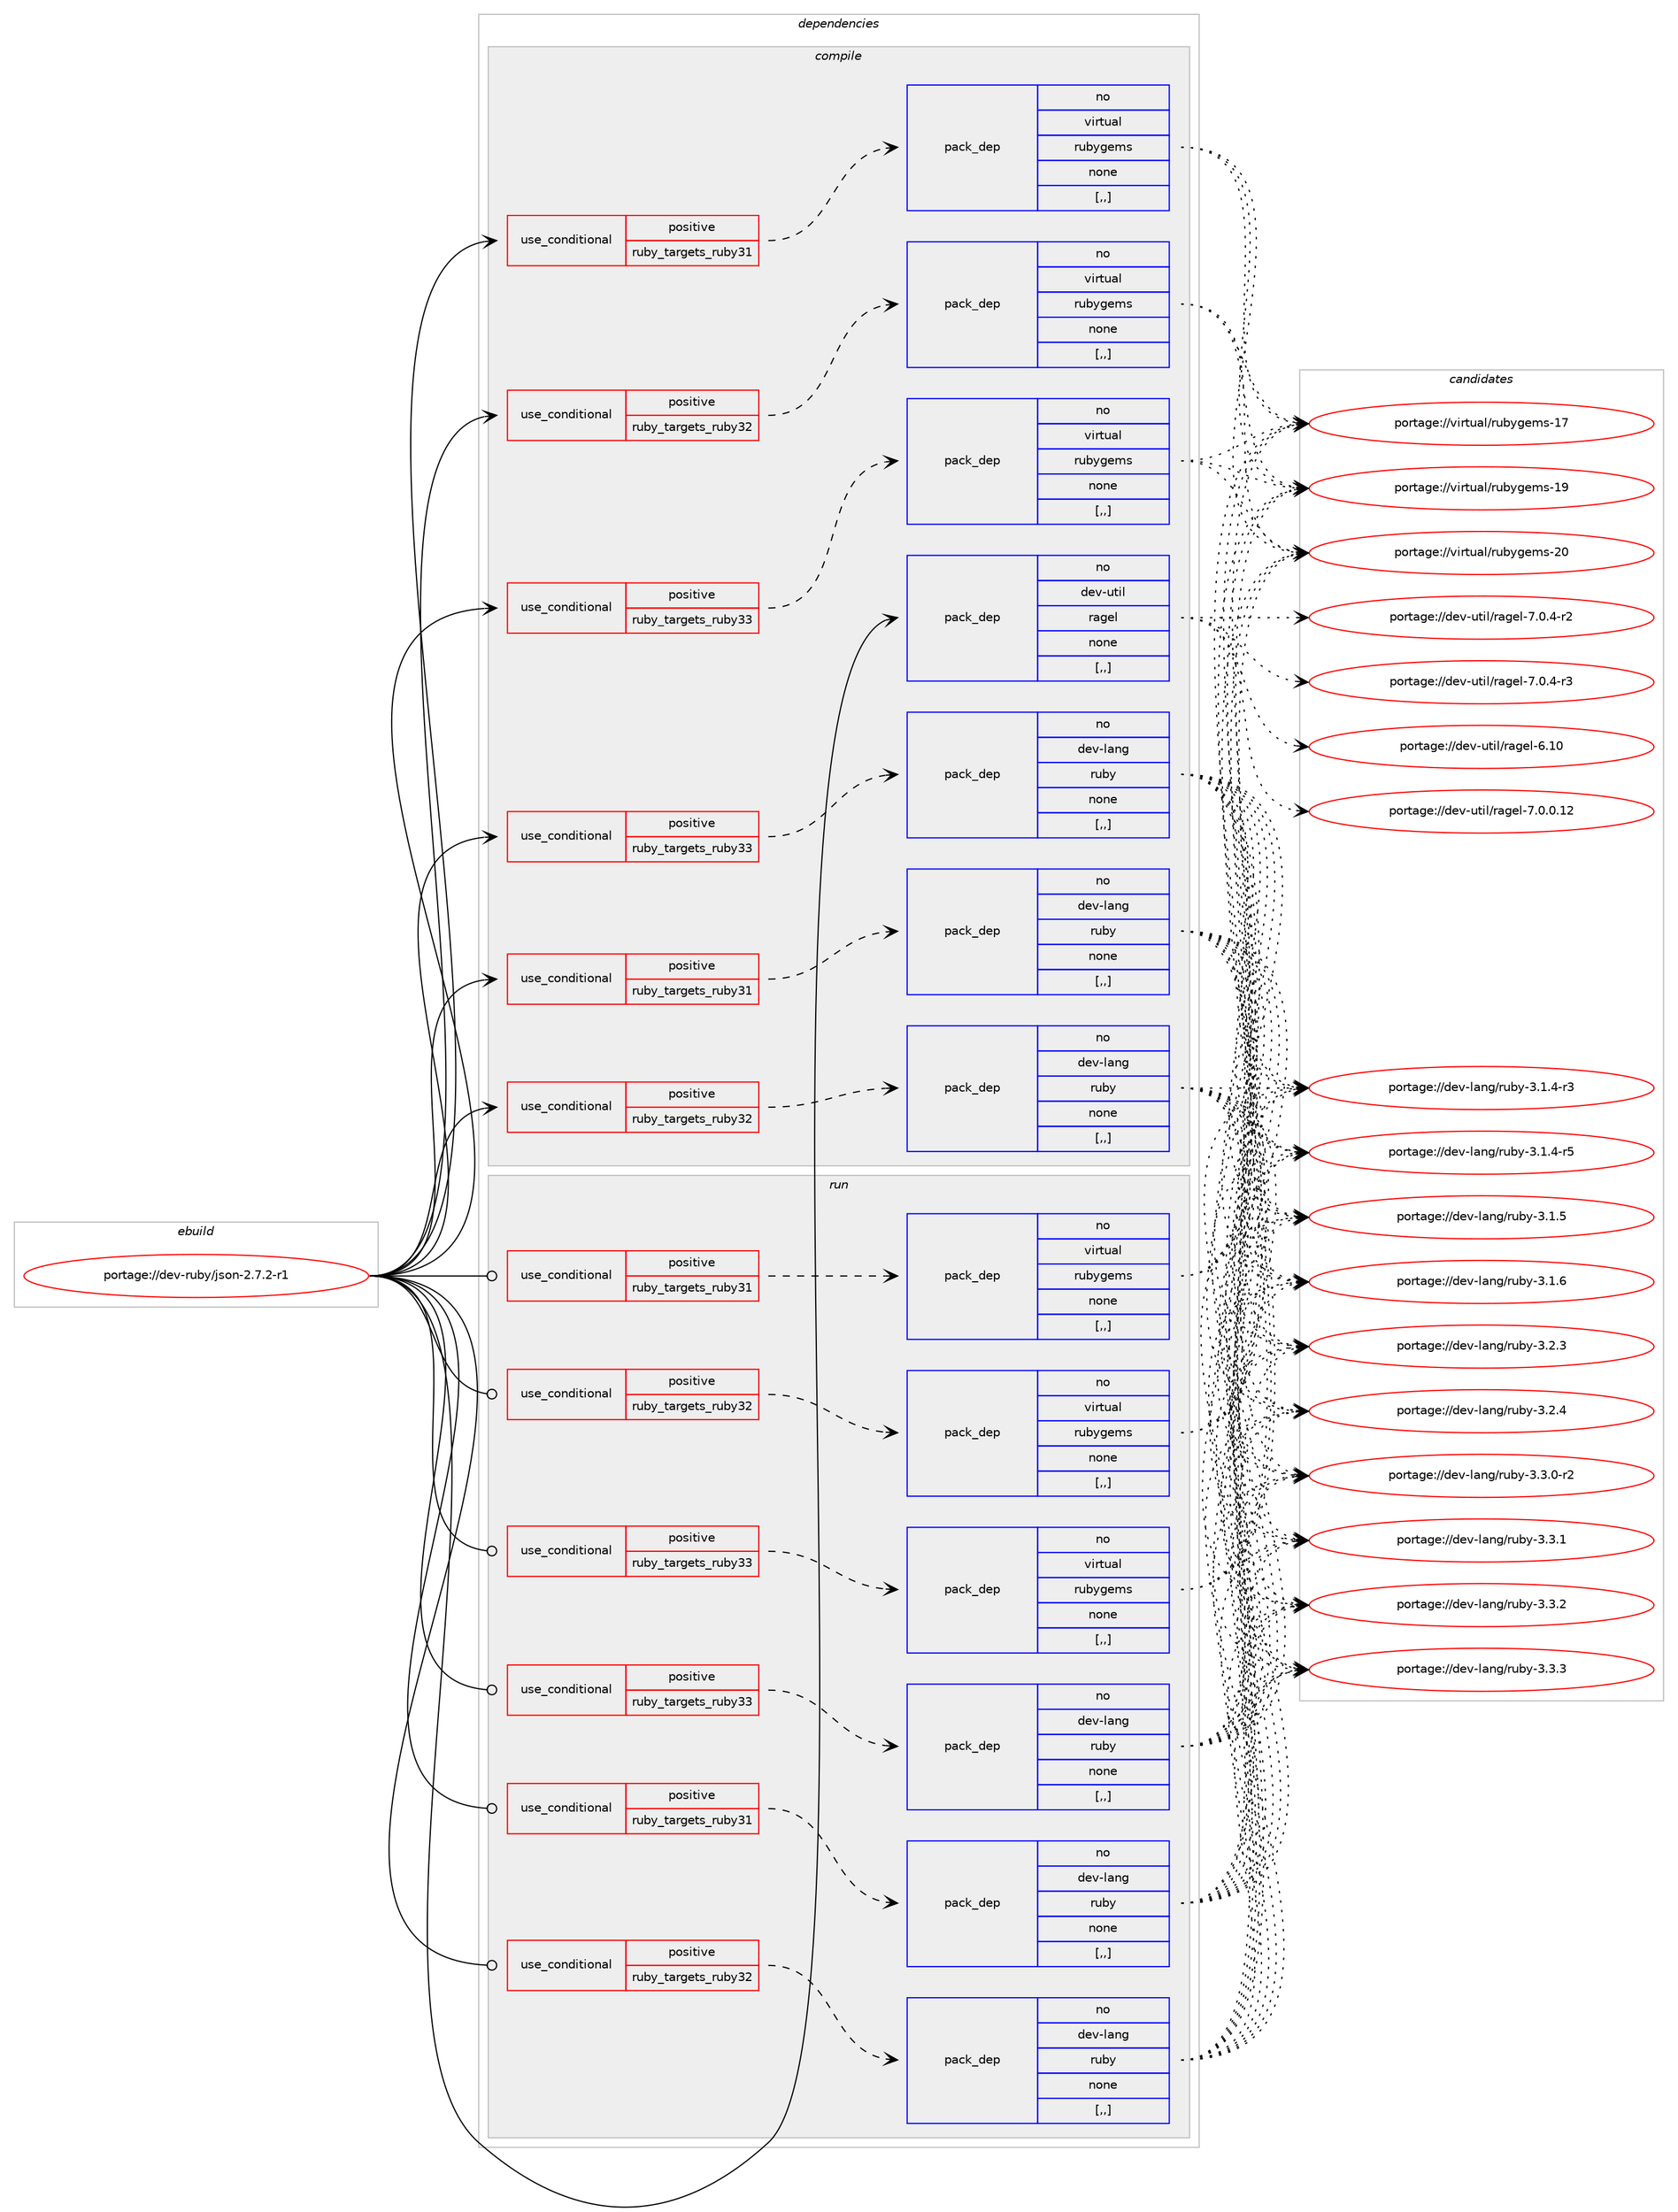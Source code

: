 digraph prolog {

# *************
# Graph options
# *************

newrank=true;
concentrate=true;
compound=true;
graph [rankdir=LR,fontname=Helvetica,fontsize=10,ranksep=1.5];#, ranksep=2.5, nodesep=0.2];
edge  [arrowhead=vee];
node  [fontname=Helvetica,fontsize=10];

# **********
# The ebuild
# **********

subgraph cluster_leftcol {
color=gray;
rank=same;
label=<<i>ebuild</i>>;
id [label="portage://dev-ruby/json-2.7.2-r1", color=red, width=4, href="../dev-ruby/json-2.7.2-r1.svg"];
}

# ****************
# The dependencies
# ****************

subgraph cluster_midcol {
color=gray;
label=<<i>dependencies</i>>;
subgraph cluster_compile {
fillcolor="#eeeeee";
style=filled;
label=<<i>compile</i>>;
subgraph cond48292 {
dependency183798 [label=<<TABLE BORDER="0" CELLBORDER="1" CELLSPACING="0" CELLPADDING="4"><TR><TD ROWSPAN="3" CELLPADDING="10">use_conditional</TD></TR><TR><TD>positive</TD></TR><TR><TD>ruby_targets_ruby31</TD></TR></TABLE>>, shape=none, color=red];
subgraph pack134203 {
dependency183799 [label=<<TABLE BORDER="0" CELLBORDER="1" CELLSPACING="0" CELLPADDING="4" WIDTH="220"><TR><TD ROWSPAN="6" CELLPADDING="30">pack_dep</TD></TR><TR><TD WIDTH="110">no</TD></TR><TR><TD>dev-lang</TD></TR><TR><TD>ruby</TD></TR><TR><TD>none</TD></TR><TR><TD>[,,]</TD></TR></TABLE>>, shape=none, color=blue];
}
dependency183798:e -> dependency183799:w [weight=20,style="dashed",arrowhead="vee"];
}
id:e -> dependency183798:w [weight=20,style="solid",arrowhead="vee"];
subgraph cond48293 {
dependency183800 [label=<<TABLE BORDER="0" CELLBORDER="1" CELLSPACING="0" CELLPADDING="4"><TR><TD ROWSPAN="3" CELLPADDING="10">use_conditional</TD></TR><TR><TD>positive</TD></TR><TR><TD>ruby_targets_ruby31</TD></TR></TABLE>>, shape=none, color=red];
subgraph pack134204 {
dependency183801 [label=<<TABLE BORDER="0" CELLBORDER="1" CELLSPACING="0" CELLPADDING="4" WIDTH="220"><TR><TD ROWSPAN="6" CELLPADDING="30">pack_dep</TD></TR><TR><TD WIDTH="110">no</TD></TR><TR><TD>virtual</TD></TR><TR><TD>rubygems</TD></TR><TR><TD>none</TD></TR><TR><TD>[,,]</TD></TR></TABLE>>, shape=none, color=blue];
}
dependency183800:e -> dependency183801:w [weight=20,style="dashed",arrowhead="vee"];
}
id:e -> dependency183800:w [weight=20,style="solid",arrowhead="vee"];
subgraph cond48294 {
dependency183802 [label=<<TABLE BORDER="0" CELLBORDER="1" CELLSPACING="0" CELLPADDING="4"><TR><TD ROWSPAN="3" CELLPADDING="10">use_conditional</TD></TR><TR><TD>positive</TD></TR><TR><TD>ruby_targets_ruby32</TD></TR></TABLE>>, shape=none, color=red];
subgraph pack134205 {
dependency183803 [label=<<TABLE BORDER="0" CELLBORDER="1" CELLSPACING="0" CELLPADDING="4" WIDTH="220"><TR><TD ROWSPAN="6" CELLPADDING="30">pack_dep</TD></TR><TR><TD WIDTH="110">no</TD></TR><TR><TD>dev-lang</TD></TR><TR><TD>ruby</TD></TR><TR><TD>none</TD></TR><TR><TD>[,,]</TD></TR></TABLE>>, shape=none, color=blue];
}
dependency183802:e -> dependency183803:w [weight=20,style="dashed",arrowhead="vee"];
}
id:e -> dependency183802:w [weight=20,style="solid",arrowhead="vee"];
subgraph cond48295 {
dependency183804 [label=<<TABLE BORDER="0" CELLBORDER="1" CELLSPACING="0" CELLPADDING="4"><TR><TD ROWSPAN="3" CELLPADDING="10">use_conditional</TD></TR><TR><TD>positive</TD></TR><TR><TD>ruby_targets_ruby32</TD></TR></TABLE>>, shape=none, color=red];
subgraph pack134206 {
dependency183805 [label=<<TABLE BORDER="0" CELLBORDER="1" CELLSPACING="0" CELLPADDING="4" WIDTH="220"><TR><TD ROWSPAN="6" CELLPADDING="30">pack_dep</TD></TR><TR><TD WIDTH="110">no</TD></TR><TR><TD>virtual</TD></TR><TR><TD>rubygems</TD></TR><TR><TD>none</TD></TR><TR><TD>[,,]</TD></TR></TABLE>>, shape=none, color=blue];
}
dependency183804:e -> dependency183805:w [weight=20,style="dashed",arrowhead="vee"];
}
id:e -> dependency183804:w [weight=20,style="solid",arrowhead="vee"];
subgraph cond48296 {
dependency183806 [label=<<TABLE BORDER="0" CELLBORDER="1" CELLSPACING="0" CELLPADDING="4"><TR><TD ROWSPAN="3" CELLPADDING="10">use_conditional</TD></TR><TR><TD>positive</TD></TR><TR><TD>ruby_targets_ruby33</TD></TR></TABLE>>, shape=none, color=red];
subgraph pack134207 {
dependency183807 [label=<<TABLE BORDER="0" CELLBORDER="1" CELLSPACING="0" CELLPADDING="4" WIDTH="220"><TR><TD ROWSPAN="6" CELLPADDING="30">pack_dep</TD></TR><TR><TD WIDTH="110">no</TD></TR><TR><TD>dev-lang</TD></TR><TR><TD>ruby</TD></TR><TR><TD>none</TD></TR><TR><TD>[,,]</TD></TR></TABLE>>, shape=none, color=blue];
}
dependency183806:e -> dependency183807:w [weight=20,style="dashed",arrowhead="vee"];
}
id:e -> dependency183806:w [weight=20,style="solid",arrowhead="vee"];
subgraph cond48297 {
dependency183808 [label=<<TABLE BORDER="0" CELLBORDER="1" CELLSPACING="0" CELLPADDING="4"><TR><TD ROWSPAN="3" CELLPADDING="10">use_conditional</TD></TR><TR><TD>positive</TD></TR><TR><TD>ruby_targets_ruby33</TD></TR></TABLE>>, shape=none, color=red];
subgraph pack134208 {
dependency183809 [label=<<TABLE BORDER="0" CELLBORDER="1" CELLSPACING="0" CELLPADDING="4" WIDTH="220"><TR><TD ROWSPAN="6" CELLPADDING="30">pack_dep</TD></TR><TR><TD WIDTH="110">no</TD></TR><TR><TD>virtual</TD></TR><TR><TD>rubygems</TD></TR><TR><TD>none</TD></TR><TR><TD>[,,]</TD></TR></TABLE>>, shape=none, color=blue];
}
dependency183808:e -> dependency183809:w [weight=20,style="dashed",arrowhead="vee"];
}
id:e -> dependency183808:w [weight=20,style="solid",arrowhead="vee"];
subgraph pack134209 {
dependency183810 [label=<<TABLE BORDER="0" CELLBORDER="1" CELLSPACING="0" CELLPADDING="4" WIDTH="220"><TR><TD ROWSPAN="6" CELLPADDING="30">pack_dep</TD></TR><TR><TD WIDTH="110">no</TD></TR><TR><TD>dev-util</TD></TR><TR><TD>ragel</TD></TR><TR><TD>none</TD></TR><TR><TD>[,,]</TD></TR></TABLE>>, shape=none, color=blue];
}
id:e -> dependency183810:w [weight=20,style="solid",arrowhead="vee"];
}
subgraph cluster_compileandrun {
fillcolor="#eeeeee";
style=filled;
label=<<i>compile and run</i>>;
}
subgraph cluster_run {
fillcolor="#eeeeee";
style=filled;
label=<<i>run</i>>;
subgraph cond48298 {
dependency183811 [label=<<TABLE BORDER="0" CELLBORDER="1" CELLSPACING="0" CELLPADDING="4"><TR><TD ROWSPAN="3" CELLPADDING="10">use_conditional</TD></TR><TR><TD>positive</TD></TR><TR><TD>ruby_targets_ruby31</TD></TR></TABLE>>, shape=none, color=red];
subgraph pack134210 {
dependency183812 [label=<<TABLE BORDER="0" CELLBORDER="1" CELLSPACING="0" CELLPADDING="4" WIDTH="220"><TR><TD ROWSPAN="6" CELLPADDING="30">pack_dep</TD></TR><TR><TD WIDTH="110">no</TD></TR><TR><TD>dev-lang</TD></TR><TR><TD>ruby</TD></TR><TR><TD>none</TD></TR><TR><TD>[,,]</TD></TR></TABLE>>, shape=none, color=blue];
}
dependency183811:e -> dependency183812:w [weight=20,style="dashed",arrowhead="vee"];
}
id:e -> dependency183811:w [weight=20,style="solid",arrowhead="odot"];
subgraph cond48299 {
dependency183813 [label=<<TABLE BORDER="0" CELLBORDER="1" CELLSPACING="0" CELLPADDING="4"><TR><TD ROWSPAN="3" CELLPADDING="10">use_conditional</TD></TR><TR><TD>positive</TD></TR><TR><TD>ruby_targets_ruby31</TD></TR></TABLE>>, shape=none, color=red];
subgraph pack134211 {
dependency183814 [label=<<TABLE BORDER="0" CELLBORDER="1" CELLSPACING="0" CELLPADDING="4" WIDTH="220"><TR><TD ROWSPAN="6" CELLPADDING="30">pack_dep</TD></TR><TR><TD WIDTH="110">no</TD></TR><TR><TD>virtual</TD></TR><TR><TD>rubygems</TD></TR><TR><TD>none</TD></TR><TR><TD>[,,]</TD></TR></TABLE>>, shape=none, color=blue];
}
dependency183813:e -> dependency183814:w [weight=20,style="dashed",arrowhead="vee"];
}
id:e -> dependency183813:w [weight=20,style="solid",arrowhead="odot"];
subgraph cond48300 {
dependency183815 [label=<<TABLE BORDER="0" CELLBORDER="1" CELLSPACING="0" CELLPADDING="4"><TR><TD ROWSPAN="3" CELLPADDING="10">use_conditional</TD></TR><TR><TD>positive</TD></TR><TR><TD>ruby_targets_ruby32</TD></TR></TABLE>>, shape=none, color=red];
subgraph pack134212 {
dependency183816 [label=<<TABLE BORDER="0" CELLBORDER="1" CELLSPACING="0" CELLPADDING="4" WIDTH="220"><TR><TD ROWSPAN="6" CELLPADDING="30">pack_dep</TD></TR><TR><TD WIDTH="110">no</TD></TR><TR><TD>dev-lang</TD></TR><TR><TD>ruby</TD></TR><TR><TD>none</TD></TR><TR><TD>[,,]</TD></TR></TABLE>>, shape=none, color=blue];
}
dependency183815:e -> dependency183816:w [weight=20,style="dashed",arrowhead="vee"];
}
id:e -> dependency183815:w [weight=20,style="solid",arrowhead="odot"];
subgraph cond48301 {
dependency183817 [label=<<TABLE BORDER="0" CELLBORDER="1" CELLSPACING="0" CELLPADDING="4"><TR><TD ROWSPAN="3" CELLPADDING="10">use_conditional</TD></TR><TR><TD>positive</TD></TR><TR><TD>ruby_targets_ruby32</TD></TR></TABLE>>, shape=none, color=red];
subgraph pack134213 {
dependency183818 [label=<<TABLE BORDER="0" CELLBORDER="1" CELLSPACING="0" CELLPADDING="4" WIDTH="220"><TR><TD ROWSPAN="6" CELLPADDING="30">pack_dep</TD></TR><TR><TD WIDTH="110">no</TD></TR><TR><TD>virtual</TD></TR><TR><TD>rubygems</TD></TR><TR><TD>none</TD></TR><TR><TD>[,,]</TD></TR></TABLE>>, shape=none, color=blue];
}
dependency183817:e -> dependency183818:w [weight=20,style="dashed",arrowhead="vee"];
}
id:e -> dependency183817:w [weight=20,style="solid",arrowhead="odot"];
subgraph cond48302 {
dependency183819 [label=<<TABLE BORDER="0" CELLBORDER="1" CELLSPACING="0" CELLPADDING="4"><TR><TD ROWSPAN="3" CELLPADDING="10">use_conditional</TD></TR><TR><TD>positive</TD></TR><TR><TD>ruby_targets_ruby33</TD></TR></TABLE>>, shape=none, color=red];
subgraph pack134214 {
dependency183820 [label=<<TABLE BORDER="0" CELLBORDER="1" CELLSPACING="0" CELLPADDING="4" WIDTH="220"><TR><TD ROWSPAN="6" CELLPADDING="30">pack_dep</TD></TR><TR><TD WIDTH="110">no</TD></TR><TR><TD>dev-lang</TD></TR><TR><TD>ruby</TD></TR><TR><TD>none</TD></TR><TR><TD>[,,]</TD></TR></TABLE>>, shape=none, color=blue];
}
dependency183819:e -> dependency183820:w [weight=20,style="dashed",arrowhead="vee"];
}
id:e -> dependency183819:w [weight=20,style="solid",arrowhead="odot"];
subgraph cond48303 {
dependency183821 [label=<<TABLE BORDER="0" CELLBORDER="1" CELLSPACING="0" CELLPADDING="4"><TR><TD ROWSPAN="3" CELLPADDING="10">use_conditional</TD></TR><TR><TD>positive</TD></TR><TR><TD>ruby_targets_ruby33</TD></TR></TABLE>>, shape=none, color=red];
subgraph pack134215 {
dependency183822 [label=<<TABLE BORDER="0" CELLBORDER="1" CELLSPACING="0" CELLPADDING="4" WIDTH="220"><TR><TD ROWSPAN="6" CELLPADDING="30">pack_dep</TD></TR><TR><TD WIDTH="110">no</TD></TR><TR><TD>virtual</TD></TR><TR><TD>rubygems</TD></TR><TR><TD>none</TD></TR><TR><TD>[,,]</TD></TR></TABLE>>, shape=none, color=blue];
}
dependency183821:e -> dependency183822:w [weight=20,style="dashed",arrowhead="vee"];
}
id:e -> dependency183821:w [weight=20,style="solid",arrowhead="odot"];
}
}

# **************
# The candidates
# **************

subgraph cluster_choices {
rank=same;
color=gray;
label=<<i>candidates</i>>;

subgraph choice134203 {
color=black;
nodesep=1;
choice100101118451089711010347114117981214551464946524511451 [label="portage://dev-lang/ruby-3.1.4-r3", color=red, width=4,href="../dev-lang/ruby-3.1.4-r3.svg"];
choice100101118451089711010347114117981214551464946524511453 [label="portage://dev-lang/ruby-3.1.4-r5", color=red, width=4,href="../dev-lang/ruby-3.1.4-r5.svg"];
choice10010111845108971101034711411798121455146494653 [label="portage://dev-lang/ruby-3.1.5", color=red, width=4,href="../dev-lang/ruby-3.1.5.svg"];
choice10010111845108971101034711411798121455146494654 [label="portage://dev-lang/ruby-3.1.6", color=red, width=4,href="../dev-lang/ruby-3.1.6.svg"];
choice10010111845108971101034711411798121455146504651 [label="portage://dev-lang/ruby-3.2.3", color=red, width=4,href="../dev-lang/ruby-3.2.3.svg"];
choice10010111845108971101034711411798121455146504652 [label="portage://dev-lang/ruby-3.2.4", color=red, width=4,href="../dev-lang/ruby-3.2.4.svg"];
choice100101118451089711010347114117981214551465146484511450 [label="portage://dev-lang/ruby-3.3.0-r2", color=red, width=4,href="../dev-lang/ruby-3.3.0-r2.svg"];
choice10010111845108971101034711411798121455146514649 [label="portage://dev-lang/ruby-3.3.1", color=red, width=4,href="../dev-lang/ruby-3.3.1.svg"];
choice10010111845108971101034711411798121455146514650 [label="portage://dev-lang/ruby-3.3.2", color=red, width=4,href="../dev-lang/ruby-3.3.2.svg"];
choice10010111845108971101034711411798121455146514651 [label="portage://dev-lang/ruby-3.3.3", color=red, width=4,href="../dev-lang/ruby-3.3.3.svg"];
dependency183799:e -> choice100101118451089711010347114117981214551464946524511451:w [style=dotted,weight="100"];
dependency183799:e -> choice100101118451089711010347114117981214551464946524511453:w [style=dotted,weight="100"];
dependency183799:e -> choice10010111845108971101034711411798121455146494653:w [style=dotted,weight="100"];
dependency183799:e -> choice10010111845108971101034711411798121455146494654:w [style=dotted,weight="100"];
dependency183799:e -> choice10010111845108971101034711411798121455146504651:w [style=dotted,weight="100"];
dependency183799:e -> choice10010111845108971101034711411798121455146504652:w [style=dotted,weight="100"];
dependency183799:e -> choice100101118451089711010347114117981214551465146484511450:w [style=dotted,weight="100"];
dependency183799:e -> choice10010111845108971101034711411798121455146514649:w [style=dotted,weight="100"];
dependency183799:e -> choice10010111845108971101034711411798121455146514650:w [style=dotted,weight="100"];
dependency183799:e -> choice10010111845108971101034711411798121455146514651:w [style=dotted,weight="100"];
}
subgraph choice134204 {
color=black;
nodesep=1;
choice118105114116117971084711411798121103101109115454955 [label="portage://virtual/rubygems-17", color=red, width=4,href="../virtual/rubygems-17.svg"];
choice118105114116117971084711411798121103101109115454957 [label="portage://virtual/rubygems-19", color=red, width=4,href="../virtual/rubygems-19.svg"];
choice118105114116117971084711411798121103101109115455048 [label="portage://virtual/rubygems-20", color=red, width=4,href="../virtual/rubygems-20.svg"];
dependency183801:e -> choice118105114116117971084711411798121103101109115454955:w [style=dotted,weight="100"];
dependency183801:e -> choice118105114116117971084711411798121103101109115454957:w [style=dotted,weight="100"];
dependency183801:e -> choice118105114116117971084711411798121103101109115455048:w [style=dotted,weight="100"];
}
subgraph choice134205 {
color=black;
nodesep=1;
choice100101118451089711010347114117981214551464946524511451 [label="portage://dev-lang/ruby-3.1.4-r3", color=red, width=4,href="../dev-lang/ruby-3.1.4-r3.svg"];
choice100101118451089711010347114117981214551464946524511453 [label="portage://dev-lang/ruby-3.1.4-r5", color=red, width=4,href="../dev-lang/ruby-3.1.4-r5.svg"];
choice10010111845108971101034711411798121455146494653 [label="portage://dev-lang/ruby-3.1.5", color=red, width=4,href="../dev-lang/ruby-3.1.5.svg"];
choice10010111845108971101034711411798121455146494654 [label="portage://dev-lang/ruby-3.1.6", color=red, width=4,href="../dev-lang/ruby-3.1.6.svg"];
choice10010111845108971101034711411798121455146504651 [label="portage://dev-lang/ruby-3.2.3", color=red, width=4,href="../dev-lang/ruby-3.2.3.svg"];
choice10010111845108971101034711411798121455146504652 [label="portage://dev-lang/ruby-3.2.4", color=red, width=4,href="../dev-lang/ruby-3.2.4.svg"];
choice100101118451089711010347114117981214551465146484511450 [label="portage://dev-lang/ruby-3.3.0-r2", color=red, width=4,href="../dev-lang/ruby-3.3.0-r2.svg"];
choice10010111845108971101034711411798121455146514649 [label="portage://dev-lang/ruby-3.3.1", color=red, width=4,href="../dev-lang/ruby-3.3.1.svg"];
choice10010111845108971101034711411798121455146514650 [label="portage://dev-lang/ruby-3.3.2", color=red, width=4,href="../dev-lang/ruby-3.3.2.svg"];
choice10010111845108971101034711411798121455146514651 [label="portage://dev-lang/ruby-3.3.3", color=red, width=4,href="../dev-lang/ruby-3.3.3.svg"];
dependency183803:e -> choice100101118451089711010347114117981214551464946524511451:w [style=dotted,weight="100"];
dependency183803:e -> choice100101118451089711010347114117981214551464946524511453:w [style=dotted,weight="100"];
dependency183803:e -> choice10010111845108971101034711411798121455146494653:w [style=dotted,weight="100"];
dependency183803:e -> choice10010111845108971101034711411798121455146494654:w [style=dotted,weight="100"];
dependency183803:e -> choice10010111845108971101034711411798121455146504651:w [style=dotted,weight="100"];
dependency183803:e -> choice10010111845108971101034711411798121455146504652:w [style=dotted,weight="100"];
dependency183803:e -> choice100101118451089711010347114117981214551465146484511450:w [style=dotted,weight="100"];
dependency183803:e -> choice10010111845108971101034711411798121455146514649:w [style=dotted,weight="100"];
dependency183803:e -> choice10010111845108971101034711411798121455146514650:w [style=dotted,weight="100"];
dependency183803:e -> choice10010111845108971101034711411798121455146514651:w [style=dotted,weight="100"];
}
subgraph choice134206 {
color=black;
nodesep=1;
choice118105114116117971084711411798121103101109115454955 [label="portage://virtual/rubygems-17", color=red, width=4,href="../virtual/rubygems-17.svg"];
choice118105114116117971084711411798121103101109115454957 [label="portage://virtual/rubygems-19", color=red, width=4,href="../virtual/rubygems-19.svg"];
choice118105114116117971084711411798121103101109115455048 [label="portage://virtual/rubygems-20", color=red, width=4,href="../virtual/rubygems-20.svg"];
dependency183805:e -> choice118105114116117971084711411798121103101109115454955:w [style=dotted,weight="100"];
dependency183805:e -> choice118105114116117971084711411798121103101109115454957:w [style=dotted,weight="100"];
dependency183805:e -> choice118105114116117971084711411798121103101109115455048:w [style=dotted,weight="100"];
}
subgraph choice134207 {
color=black;
nodesep=1;
choice100101118451089711010347114117981214551464946524511451 [label="portage://dev-lang/ruby-3.1.4-r3", color=red, width=4,href="../dev-lang/ruby-3.1.4-r3.svg"];
choice100101118451089711010347114117981214551464946524511453 [label="portage://dev-lang/ruby-3.1.4-r5", color=red, width=4,href="../dev-lang/ruby-3.1.4-r5.svg"];
choice10010111845108971101034711411798121455146494653 [label="portage://dev-lang/ruby-3.1.5", color=red, width=4,href="../dev-lang/ruby-3.1.5.svg"];
choice10010111845108971101034711411798121455146494654 [label="portage://dev-lang/ruby-3.1.6", color=red, width=4,href="../dev-lang/ruby-3.1.6.svg"];
choice10010111845108971101034711411798121455146504651 [label="portage://dev-lang/ruby-3.2.3", color=red, width=4,href="../dev-lang/ruby-3.2.3.svg"];
choice10010111845108971101034711411798121455146504652 [label="portage://dev-lang/ruby-3.2.4", color=red, width=4,href="../dev-lang/ruby-3.2.4.svg"];
choice100101118451089711010347114117981214551465146484511450 [label="portage://dev-lang/ruby-3.3.0-r2", color=red, width=4,href="../dev-lang/ruby-3.3.0-r2.svg"];
choice10010111845108971101034711411798121455146514649 [label="portage://dev-lang/ruby-3.3.1", color=red, width=4,href="../dev-lang/ruby-3.3.1.svg"];
choice10010111845108971101034711411798121455146514650 [label="portage://dev-lang/ruby-3.3.2", color=red, width=4,href="../dev-lang/ruby-3.3.2.svg"];
choice10010111845108971101034711411798121455146514651 [label="portage://dev-lang/ruby-3.3.3", color=red, width=4,href="../dev-lang/ruby-3.3.3.svg"];
dependency183807:e -> choice100101118451089711010347114117981214551464946524511451:w [style=dotted,weight="100"];
dependency183807:e -> choice100101118451089711010347114117981214551464946524511453:w [style=dotted,weight="100"];
dependency183807:e -> choice10010111845108971101034711411798121455146494653:w [style=dotted,weight="100"];
dependency183807:e -> choice10010111845108971101034711411798121455146494654:w [style=dotted,weight="100"];
dependency183807:e -> choice10010111845108971101034711411798121455146504651:w [style=dotted,weight="100"];
dependency183807:e -> choice10010111845108971101034711411798121455146504652:w [style=dotted,weight="100"];
dependency183807:e -> choice100101118451089711010347114117981214551465146484511450:w [style=dotted,weight="100"];
dependency183807:e -> choice10010111845108971101034711411798121455146514649:w [style=dotted,weight="100"];
dependency183807:e -> choice10010111845108971101034711411798121455146514650:w [style=dotted,weight="100"];
dependency183807:e -> choice10010111845108971101034711411798121455146514651:w [style=dotted,weight="100"];
}
subgraph choice134208 {
color=black;
nodesep=1;
choice118105114116117971084711411798121103101109115454955 [label="portage://virtual/rubygems-17", color=red, width=4,href="../virtual/rubygems-17.svg"];
choice118105114116117971084711411798121103101109115454957 [label="portage://virtual/rubygems-19", color=red, width=4,href="../virtual/rubygems-19.svg"];
choice118105114116117971084711411798121103101109115455048 [label="portage://virtual/rubygems-20", color=red, width=4,href="../virtual/rubygems-20.svg"];
dependency183809:e -> choice118105114116117971084711411798121103101109115454955:w [style=dotted,weight="100"];
dependency183809:e -> choice118105114116117971084711411798121103101109115454957:w [style=dotted,weight="100"];
dependency183809:e -> choice118105114116117971084711411798121103101109115455048:w [style=dotted,weight="100"];
}
subgraph choice134209 {
color=black;
nodesep=1;
choice1001011184511711610510847114971031011084554464948 [label="portage://dev-util/ragel-6.10", color=red, width=4,href="../dev-util/ragel-6.10.svg"];
choice100101118451171161051084711497103101108455546484648464950 [label="portage://dev-util/ragel-7.0.0.12", color=red, width=4,href="../dev-util/ragel-7.0.0.12.svg"];
choice1001011184511711610510847114971031011084555464846524511450 [label="portage://dev-util/ragel-7.0.4-r2", color=red, width=4,href="../dev-util/ragel-7.0.4-r2.svg"];
choice1001011184511711610510847114971031011084555464846524511451 [label="portage://dev-util/ragel-7.0.4-r3", color=red, width=4,href="../dev-util/ragel-7.0.4-r3.svg"];
dependency183810:e -> choice1001011184511711610510847114971031011084554464948:w [style=dotted,weight="100"];
dependency183810:e -> choice100101118451171161051084711497103101108455546484648464950:w [style=dotted,weight="100"];
dependency183810:e -> choice1001011184511711610510847114971031011084555464846524511450:w [style=dotted,weight="100"];
dependency183810:e -> choice1001011184511711610510847114971031011084555464846524511451:w [style=dotted,weight="100"];
}
subgraph choice134210 {
color=black;
nodesep=1;
choice100101118451089711010347114117981214551464946524511451 [label="portage://dev-lang/ruby-3.1.4-r3", color=red, width=4,href="../dev-lang/ruby-3.1.4-r3.svg"];
choice100101118451089711010347114117981214551464946524511453 [label="portage://dev-lang/ruby-3.1.4-r5", color=red, width=4,href="../dev-lang/ruby-3.1.4-r5.svg"];
choice10010111845108971101034711411798121455146494653 [label="portage://dev-lang/ruby-3.1.5", color=red, width=4,href="../dev-lang/ruby-3.1.5.svg"];
choice10010111845108971101034711411798121455146494654 [label="portage://dev-lang/ruby-3.1.6", color=red, width=4,href="../dev-lang/ruby-3.1.6.svg"];
choice10010111845108971101034711411798121455146504651 [label="portage://dev-lang/ruby-3.2.3", color=red, width=4,href="../dev-lang/ruby-3.2.3.svg"];
choice10010111845108971101034711411798121455146504652 [label="portage://dev-lang/ruby-3.2.4", color=red, width=4,href="../dev-lang/ruby-3.2.4.svg"];
choice100101118451089711010347114117981214551465146484511450 [label="portage://dev-lang/ruby-3.3.0-r2", color=red, width=4,href="../dev-lang/ruby-3.3.0-r2.svg"];
choice10010111845108971101034711411798121455146514649 [label="portage://dev-lang/ruby-3.3.1", color=red, width=4,href="../dev-lang/ruby-3.3.1.svg"];
choice10010111845108971101034711411798121455146514650 [label="portage://dev-lang/ruby-3.3.2", color=red, width=4,href="../dev-lang/ruby-3.3.2.svg"];
choice10010111845108971101034711411798121455146514651 [label="portage://dev-lang/ruby-3.3.3", color=red, width=4,href="../dev-lang/ruby-3.3.3.svg"];
dependency183812:e -> choice100101118451089711010347114117981214551464946524511451:w [style=dotted,weight="100"];
dependency183812:e -> choice100101118451089711010347114117981214551464946524511453:w [style=dotted,weight="100"];
dependency183812:e -> choice10010111845108971101034711411798121455146494653:w [style=dotted,weight="100"];
dependency183812:e -> choice10010111845108971101034711411798121455146494654:w [style=dotted,weight="100"];
dependency183812:e -> choice10010111845108971101034711411798121455146504651:w [style=dotted,weight="100"];
dependency183812:e -> choice10010111845108971101034711411798121455146504652:w [style=dotted,weight="100"];
dependency183812:e -> choice100101118451089711010347114117981214551465146484511450:w [style=dotted,weight="100"];
dependency183812:e -> choice10010111845108971101034711411798121455146514649:w [style=dotted,weight="100"];
dependency183812:e -> choice10010111845108971101034711411798121455146514650:w [style=dotted,weight="100"];
dependency183812:e -> choice10010111845108971101034711411798121455146514651:w [style=dotted,weight="100"];
}
subgraph choice134211 {
color=black;
nodesep=1;
choice118105114116117971084711411798121103101109115454955 [label="portage://virtual/rubygems-17", color=red, width=4,href="../virtual/rubygems-17.svg"];
choice118105114116117971084711411798121103101109115454957 [label="portage://virtual/rubygems-19", color=red, width=4,href="../virtual/rubygems-19.svg"];
choice118105114116117971084711411798121103101109115455048 [label="portage://virtual/rubygems-20", color=red, width=4,href="../virtual/rubygems-20.svg"];
dependency183814:e -> choice118105114116117971084711411798121103101109115454955:w [style=dotted,weight="100"];
dependency183814:e -> choice118105114116117971084711411798121103101109115454957:w [style=dotted,weight="100"];
dependency183814:e -> choice118105114116117971084711411798121103101109115455048:w [style=dotted,weight="100"];
}
subgraph choice134212 {
color=black;
nodesep=1;
choice100101118451089711010347114117981214551464946524511451 [label="portage://dev-lang/ruby-3.1.4-r3", color=red, width=4,href="../dev-lang/ruby-3.1.4-r3.svg"];
choice100101118451089711010347114117981214551464946524511453 [label="portage://dev-lang/ruby-3.1.4-r5", color=red, width=4,href="../dev-lang/ruby-3.1.4-r5.svg"];
choice10010111845108971101034711411798121455146494653 [label="portage://dev-lang/ruby-3.1.5", color=red, width=4,href="../dev-lang/ruby-3.1.5.svg"];
choice10010111845108971101034711411798121455146494654 [label="portage://dev-lang/ruby-3.1.6", color=red, width=4,href="../dev-lang/ruby-3.1.6.svg"];
choice10010111845108971101034711411798121455146504651 [label="portage://dev-lang/ruby-3.2.3", color=red, width=4,href="../dev-lang/ruby-3.2.3.svg"];
choice10010111845108971101034711411798121455146504652 [label="portage://dev-lang/ruby-3.2.4", color=red, width=4,href="../dev-lang/ruby-3.2.4.svg"];
choice100101118451089711010347114117981214551465146484511450 [label="portage://dev-lang/ruby-3.3.0-r2", color=red, width=4,href="../dev-lang/ruby-3.3.0-r2.svg"];
choice10010111845108971101034711411798121455146514649 [label="portage://dev-lang/ruby-3.3.1", color=red, width=4,href="../dev-lang/ruby-3.3.1.svg"];
choice10010111845108971101034711411798121455146514650 [label="portage://dev-lang/ruby-3.3.2", color=red, width=4,href="../dev-lang/ruby-3.3.2.svg"];
choice10010111845108971101034711411798121455146514651 [label="portage://dev-lang/ruby-3.3.3", color=red, width=4,href="../dev-lang/ruby-3.3.3.svg"];
dependency183816:e -> choice100101118451089711010347114117981214551464946524511451:w [style=dotted,weight="100"];
dependency183816:e -> choice100101118451089711010347114117981214551464946524511453:w [style=dotted,weight="100"];
dependency183816:e -> choice10010111845108971101034711411798121455146494653:w [style=dotted,weight="100"];
dependency183816:e -> choice10010111845108971101034711411798121455146494654:w [style=dotted,weight="100"];
dependency183816:e -> choice10010111845108971101034711411798121455146504651:w [style=dotted,weight="100"];
dependency183816:e -> choice10010111845108971101034711411798121455146504652:w [style=dotted,weight="100"];
dependency183816:e -> choice100101118451089711010347114117981214551465146484511450:w [style=dotted,weight="100"];
dependency183816:e -> choice10010111845108971101034711411798121455146514649:w [style=dotted,weight="100"];
dependency183816:e -> choice10010111845108971101034711411798121455146514650:w [style=dotted,weight="100"];
dependency183816:e -> choice10010111845108971101034711411798121455146514651:w [style=dotted,weight="100"];
}
subgraph choice134213 {
color=black;
nodesep=1;
choice118105114116117971084711411798121103101109115454955 [label="portage://virtual/rubygems-17", color=red, width=4,href="../virtual/rubygems-17.svg"];
choice118105114116117971084711411798121103101109115454957 [label="portage://virtual/rubygems-19", color=red, width=4,href="../virtual/rubygems-19.svg"];
choice118105114116117971084711411798121103101109115455048 [label="portage://virtual/rubygems-20", color=red, width=4,href="../virtual/rubygems-20.svg"];
dependency183818:e -> choice118105114116117971084711411798121103101109115454955:w [style=dotted,weight="100"];
dependency183818:e -> choice118105114116117971084711411798121103101109115454957:w [style=dotted,weight="100"];
dependency183818:e -> choice118105114116117971084711411798121103101109115455048:w [style=dotted,weight="100"];
}
subgraph choice134214 {
color=black;
nodesep=1;
choice100101118451089711010347114117981214551464946524511451 [label="portage://dev-lang/ruby-3.1.4-r3", color=red, width=4,href="../dev-lang/ruby-3.1.4-r3.svg"];
choice100101118451089711010347114117981214551464946524511453 [label="portage://dev-lang/ruby-3.1.4-r5", color=red, width=4,href="../dev-lang/ruby-3.1.4-r5.svg"];
choice10010111845108971101034711411798121455146494653 [label="portage://dev-lang/ruby-3.1.5", color=red, width=4,href="../dev-lang/ruby-3.1.5.svg"];
choice10010111845108971101034711411798121455146494654 [label="portage://dev-lang/ruby-3.1.6", color=red, width=4,href="../dev-lang/ruby-3.1.6.svg"];
choice10010111845108971101034711411798121455146504651 [label="portage://dev-lang/ruby-3.2.3", color=red, width=4,href="../dev-lang/ruby-3.2.3.svg"];
choice10010111845108971101034711411798121455146504652 [label="portage://dev-lang/ruby-3.2.4", color=red, width=4,href="../dev-lang/ruby-3.2.4.svg"];
choice100101118451089711010347114117981214551465146484511450 [label="portage://dev-lang/ruby-3.3.0-r2", color=red, width=4,href="../dev-lang/ruby-3.3.0-r2.svg"];
choice10010111845108971101034711411798121455146514649 [label="portage://dev-lang/ruby-3.3.1", color=red, width=4,href="../dev-lang/ruby-3.3.1.svg"];
choice10010111845108971101034711411798121455146514650 [label="portage://dev-lang/ruby-3.3.2", color=red, width=4,href="../dev-lang/ruby-3.3.2.svg"];
choice10010111845108971101034711411798121455146514651 [label="portage://dev-lang/ruby-3.3.3", color=red, width=4,href="../dev-lang/ruby-3.3.3.svg"];
dependency183820:e -> choice100101118451089711010347114117981214551464946524511451:w [style=dotted,weight="100"];
dependency183820:e -> choice100101118451089711010347114117981214551464946524511453:w [style=dotted,weight="100"];
dependency183820:e -> choice10010111845108971101034711411798121455146494653:w [style=dotted,weight="100"];
dependency183820:e -> choice10010111845108971101034711411798121455146494654:w [style=dotted,weight="100"];
dependency183820:e -> choice10010111845108971101034711411798121455146504651:w [style=dotted,weight="100"];
dependency183820:e -> choice10010111845108971101034711411798121455146504652:w [style=dotted,weight="100"];
dependency183820:e -> choice100101118451089711010347114117981214551465146484511450:w [style=dotted,weight="100"];
dependency183820:e -> choice10010111845108971101034711411798121455146514649:w [style=dotted,weight="100"];
dependency183820:e -> choice10010111845108971101034711411798121455146514650:w [style=dotted,weight="100"];
dependency183820:e -> choice10010111845108971101034711411798121455146514651:w [style=dotted,weight="100"];
}
subgraph choice134215 {
color=black;
nodesep=1;
choice118105114116117971084711411798121103101109115454955 [label="portage://virtual/rubygems-17", color=red, width=4,href="../virtual/rubygems-17.svg"];
choice118105114116117971084711411798121103101109115454957 [label="portage://virtual/rubygems-19", color=red, width=4,href="../virtual/rubygems-19.svg"];
choice118105114116117971084711411798121103101109115455048 [label="portage://virtual/rubygems-20", color=red, width=4,href="../virtual/rubygems-20.svg"];
dependency183822:e -> choice118105114116117971084711411798121103101109115454955:w [style=dotted,weight="100"];
dependency183822:e -> choice118105114116117971084711411798121103101109115454957:w [style=dotted,weight="100"];
dependency183822:e -> choice118105114116117971084711411798121103101109115455048:w [style=dotted,weight="100"];
}
}

}
